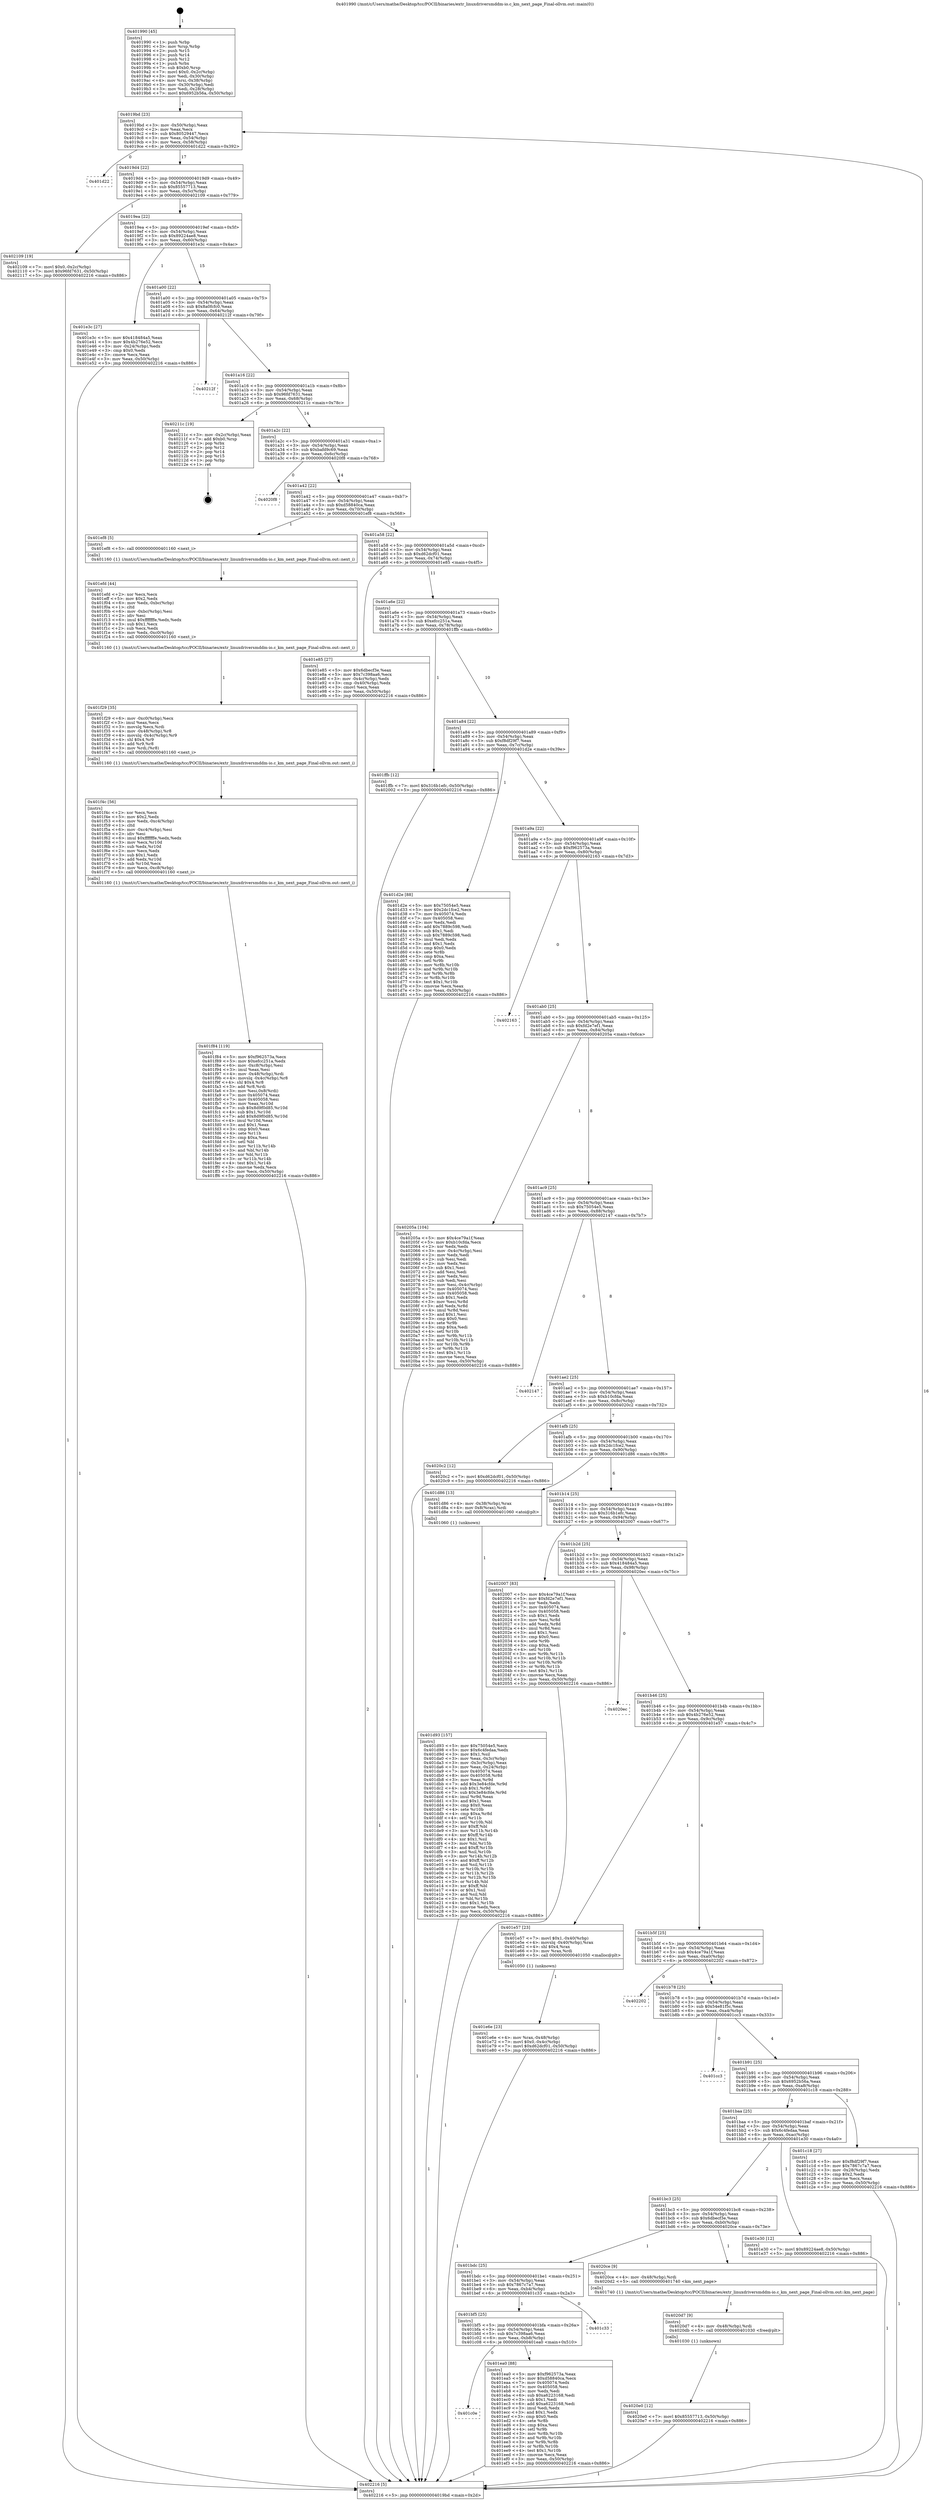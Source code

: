 digraph "0x401990" {
  label = "0x401990 (/mnt/c/Users/mathe/Desktop/tcc/POCII/binaries/extr_linuxdriversmddm-io.c_km_next_page_Final-ollvm.out::main(0))"
  labelloc = "t"
  node[shape=record]

  Entry [label="",width=0.3,height=0.3,shape=circle,fillcolor=black,style=filled]
  "0x4019bd" [label="{
     0x4019bd [23]\l
     | [instrs]\l
     &nbsp;&nbsp;0x4019bd \<+3\>: mov -0x50(%rbp),%eax\l
     &nbsp;&nbsp;0x4019c0 \<+2\>: mov %eax,%ecx\l
     &nbsp;&nbsp;0x4019c2 \<+6\>: sub $0x80529447,%ecx\l
     &nbsp;&nbsp;0x4019c8 \<+3\>: mov %eax,-0x54(%rbp)\l
     &nbsp;&nbsp;0x4019cb \<+3\>: mov %ecx,-0x58(%rbp)\l
     &nbsp;&nbsp;0x4019ce \<+6\>: je 0000000000401d22 \<main+0x392\>\l
  }"]
  "0x401d22" [label="{
     0x401d22\l
  }", style=dashed]
  "0x4019d4" [label="{
     0x4019d4 [22]\l
     | [instrs]\l
     &nbsp;&nbsp;0x4019d4 \<+5\>: jmp 00000000004019d9 \<main+0x49\>\l
     &nbsp;&nbsp;0x4019d9 \<+3\>: mov -0x54(%rbp),%eax\l
     &nbsp;&nbsp;0x4019dc \<+5\>: sub $0x85557713,%eax\l
     &nbsp;&nbsp;0x4019e1 \<+3\>: mov %eax,-0x5c(%rbp)\l
     &nbsp;&nbsp;0x4019e4 \<+6\>: je 0000000000402109 \<main+0x779\>\l
  }"]
  Exit [label="",width=0.3,height=0.3,shape=circle,fillcolor=black,style=filled,peripheries=2]
  "0x402109" [label="{
     0x402109 [19]\l
     | [instrs]\l
     &nbsp;&nbsp;0x402109 \<+7\>: movl $0x0,-0x2c(%rbp)\l
     &nbsp;&nbsp;0x402110 \<+7\>: movl $0x96fd7631,-0x50(%rbp)\l
     &nbsp;&nbsp;0x402117 \<+5\>: jmp 0000000000402216 \<main+0x886\>\l
  }"]
  "0x4019ea" [label="{
     0x4019ea [22]\l
     | [instrs]\l
     &nbsp;&nbsp;0x4019ea \<+5\>: jmp 00000000004019ef \<main+0x5f\>\l
     &nbsp;&nbsp;0x4019ef \<+3\>: mov -0x54(%rbp),%eax\l
     &nbsp;&nbsp;0x4019f2 \<+5\>: sub $0x89224ae8,%eax\l
     &nbsp;&nbsp;0x4019f7 \<+3\>: mov %eax,-0x60(%rbp)\l
     &nbsp;&nbsp;0x4019fa \<+6\>: je 0000000000401e3c \<main+0x4ac\>\l
  }"]
  "0x4020e0" [label="{
     0x4020e0 [12]\l
     | [instrs]\l
     &nbsp;&nbsp;0x4020e0 \<+7\>: movl $0x85557713,-0x50(%rbp)\l
     &nbsp;&nbsp;0x4020e7 \<+5\>: jmp 0000000000402216 \<main+0x886\>\l
  }"]
  "0x401e3c" [label="{
     0x401e3c [27]\l
     | [instrs]\l
     &nbsp;&nbsp;0x401e3c \<+5\>: mov $0x418484a5,%eax\l
     &nbsp;&nbsp;0x401e41 \<+5\>: mov $0x4b276e52,%ecx\l
     &nbsp;&nbsp;0x401e46 \<+3\>: mov -0x24(%rbp),%edx\l
     &nbsp;&nbsp;0x401e49 \<+3\>: cmp $0x0,%edx\l
     &nbsp;&nbsp;0x401e4c \<+3\>: cmove %ecx,%eax\l
     &nbsp;&nbsp;0x401e4f \<+3\>: mov %eax,-0x50(%rbp)\l
     &nbsp;&nbsp;0x401e52 \<+5\>: jmp 0000000000402216 \<main+0x886\>\l
  }"]
  "0x401a00" [label="{
     0x401a00 [22]\l
     | [instrs]\l
     &nbsp;&nbsp;0x401a00 \<+5\>: jmp 0000000000401a05 \<main+0x75\>\l
     &nbsp;&nbsp;0x401a05 \<+3\>: mov -0x54(%rbp),%eax\l
     &nbsp;&nbsp;0x401a08 \<+5\>: sub $0x8a0fcfc0,%eax\l
     &nbsp;&nbsp;0x401a0d \<+3\>: mov %eax,-0x64(%rbp)\l
     &nbsp;&nbsp;0x401a10 \<+6\>: je 000000000040212f \<main+0x79f\>\l
  }"]
  "0x4020d7" [label="{
     0x4020d7 [9]\l
     | [instrs]\l
     &nbsp;&nbsp;0x4020d7 \<+4\>: mov -0x48(%rbp),%rdi\l
     &nbsp;&nbsp;0x4020db \<+5\>: call 0000000000401030 \<free@plt\>\l
     | [calls]\l
     &nbsp;&nbsp;0x401030 \{1\} (unknown)\l
  }"]
  "0x40212f" [label="{
     0x40212f\l
  }", style=dashed]
  "0x401a16" [label="{
     0x401a16 [22]\l
     | [instrs]\l
     &nbsp;&nbsp;0x401a16 \<+5\>: jmp 0000000000401a1b \<main+0x8b\>\l
     &nbsp;&nbsp;0x401a1b \<+3\>: mov -0x54(%rbp),%eax\l
     &nbsp;&nbsp;0x401a1e \<+5\>: sub $0x96fd7631,%eax\l
     &nbsp;&nbsp;0x401a23 \<+3\>: mov %eax,-0x68(%rbp)\l
     &nbsp;&nbsp;0x401a26 \<+6\>: je 000000000040211c \<main+0x78c\>\l
  }"]
  "0x401f84" [label="{
     0x401f84 [119]\l
     | [instrs]\l
     &nbsp;&nbsp;0x401f84 \<+5\>: mov $0xf962573a,%ecx\l
     &nbsp;&nbsp;0x401f89 \<+5\>: mov $0xefcc251a,%edx\l
     &nbsp;&nbsp;0x401f8e \<+6\>: mov -0xc8(%rbp),%esi\l
     &nbsp;&nbsp;0x401f94 \<+3\>: imul %eax,%esi\l
     &nbsp;&nbsp;0x401f97 \<+4\>: mov -0x48(%rbp),%rdi\l
     &nbsp;&nbsp;0x401f9b \<+4\>: movslq -0x4c(%rbp),%r8\l
     &nbsp;&nbsp;0x401f9f \<+4\>: shl $0x4,%r8\l
     &nbsp;&nbsp;0x401fa3 \<+3\>: add %r8,%rdi\l
     &nbsp;&nbsp;0x401fa6 \<+3\>: mov %esi,0x8(%rdi)\l
     &nbsp;&nbsp;0x401fa9 \<+7\>: mov 0x405074,%eax\l
     &nbsp;&nbsp;0x401fb0 \<+7\>: mov 0x405058,%esi\l
     &nbsp;&nbsp;0x401fb7 \<+3\>: mov %eax,%r10d\l
     &nbsp;&nbsp;0x401fba \<+7\>: sub $0x8d9f0d85,%r10d\l
     &nbsp;&nbsp;0x401fc1 \<+4\>: sub $0x1,%r10d\l
     &nbsp;&nbsp;0x401fc5 \<+7\>: add $0x8d9f0d85,%r10d\l
     &nbsp;&nbsp;0x401fcc \<+4\>: imul %r10d,%eax\l
     &nbsp;&nbsp;0x401fd0 \<+3\>: and $0x1,%eax\l
     &nbsp;&nbsp;0x401fd3 \<+3\>: cmp $0x0,%eax\l
     &nbsp;&nbsp;0x401fd6 \<+4\>: sete %r11b\l
     &nbsp;&nbsp;0x401fda \<+3\>: cmp $0xa,%esi\l
     &nbsp;&nbsp;0x401fdd \<+3\>: setl %bl\l
     &nbsp;&nbsp;0x401fe0 \<+3\>: mov %r11b,%r14b\l
     &nbsp;&nbsp;0x401fe3 \<+3\>: and %bl,%r14b\l
     &nbsp;&nbsp;0x401fe6 \<+3\>: xor %bl,%r11b\l
     &nbsp;&nbsp;0x401fe9 \<+3\>: or %r11b,%r14b\l
     &nbsp;&nbsp;0x401fec \<+4\>: test $0x1,%r14b\l
     &nbsp;&nbsp;0x401ff0 \<+3\>: cmovne %edx,%ecx\l
     &nbsp;&nbsp;0x401ff3 \<+3\>: mov %ecx,-0x50(%rbp)\l
     &nbsp;&nbsp;0x401ff6 \<+5\>: jmp 0000000000402216 \<main+0x886\>\l
  }"]
  "0x40211c" [label="{
     0x40211c [19]\l
     | [instrs]\l
     &nbsp;&nbsp;0x40211c \<+3\>: mov -0x2c(%rbp),%eax\l
     &nbsp;&nbsp;0x40211f \<+7\>: add $0xb0,%rsp\l
     &nbsp;&nbsp;0x402126 \<+1\>: pop %rbx\l
     &nbsp;&nbsp;0x402127 \<+2\>: pop %r12\l
     &nbsp;&nbsp;0x402129 \<+2\>: pop %r14\l
     &nbsp;&nbsp;0x40212b \<+2\>: pop %r15\l
     &nbsp;&nbsp;0x40212d \<+1\>: pop %rbp\l
     &nbsp;&nbsp;0x40212e \<+1\>: ret\l
  }"]
  "0x401a2c" [label="{
     0x401a2c [22]\l
     | [instrs]\l
     &nbsp;&nbsp;0x401a2c \<+5\>: jmp 0000000000401a31 \<main+0xa1\>\l
     &nbsp;&nbsp;0x401a31 \<+3\>: mov -0x54(%rbp),%eax\l
     &nbsp;&nbsp;0x401a34 \<+5\>: sub $0xbafd9c69,%eax\l
     &nbsp;&nbsp;0x401a39 \<+3\>: mov %eax,-0x6c(%rbp)\l
     &nbsp;&nbsp;0x401a3c \<+6\>: je 00000000004020f8 \<main+0x768\>\l
  }"]
  "0x401f4c" [label="{
     0x401f4c [56]\l
     | [instrs]\l
     &nbsp;&nbsp;0x401f4c \<+2\>: xor %ecx,%ecx\l
     &nbsp;&nbsp;0x401f4e \<+5\>: mov $0x2,%edx\l
     &nbsp;&nbsp;0x401f53 \<+6\>: mov %edx,-0xc4(%rbp)\l
     &nbsp;&nbsp;0x401f59 \<+1\>: cltd\l
     &nbsp;&nbsp;0x401f5a \<+6\>: mov -0xc4(%rbp),%esi\l
     &nbsp;&nbsp;0x401f60 \<+2\>: idiv %esi\l
     &nbsp;&nbsp;0x401f62 \<+6\>: imul $0xfffffffe,%edx,%edx\l
     &nbsp;&nbsp;0x401f68 \<+3\>: mov %ecx,%r10d\l
     &nbsp;&nbsp;0x401f6b \<+3\>: sub %edx,%r10d\l
     &nbsp;&nbsp;0x401f6e \<+2\>: mov %ecx,%edx\l
     &nbsp;&nbsp;0x401f70 \<+3\>: sub $0x1,%edx\l
     &nbsp;&nbsp;0x401f73 \<+3\>: add %edx,%r10d\l
     &nbsp;&nbsp;0x401f76 \<+3\>: sub %r10d,%ecx\l
     &nbsp;&nbsp;0x401f79 \<+6\>: mov %ecx,-0xc8(%rbp)\l
     &nbsp;&nbsp;0x401f7f \<+5\>: call 0000000000401160 \<next_i\>\l
     | [calls]\l
     &nbsp;&nbsp;0x401160 \{1\} (/mnt/c/Users/mathe/Desktop/tcc/POCII/binaries/extr_linuxdriversmddm-io.c_km_next_page_Final-ollvm.out::next_i)\l
  }"]
  "0x4020f8" [label="{
     0x4020f8\l
  }", style=dashed]
  "0x401a42" [label="{
     0x401a42 [22]\l
     | [instrs]\l
     &nbsp;&nbsp;0x401a42 \<+5\>: jmp 0000000000401a47 \<main+0xb7\>\l
     &nbsp;&nbsp;0x401a47 \<+3\>: mov -0x54(%rbp),%eax\l
     &nbsp;&nbsp;0x401a4a \<+5\>: sub $0xd58840ca,%eax\l
     &nbsp;&nbsp;0x401a4f \<+3\>: mov %eax,-0x70(%rbp)\l
     &nbsp;&nbsp;0x401a52 \<+6\>: je 0000000000401ef8 \<main+0x568\>\l
  }"]
  "0x401f29" [label="{
     0x401f29 [35]\l
     | [instrs]\l
     &nbsp;&nbsp;0x401f29 \<+6\>: mov -0xc0(%rbp),%ecx\l
     &nbsp;&nbsp;0x401f2f \<+3\>: imul %eax,%ecx\l
     &nbsp;&nbsp;0x401f32 \<+3\>: movslq %ecx,%rdi\l
     &nbsp;&nbsp;0x401f35 \<+4\>: mov -0x48(%rbp),%r8\l
     &nbsp;&nbsp;0x401f39 \<+4\>: movslq -0x4c(%rbp),%r9\l
     &nbsp;&nbsp;0x401f3d \<+4\>: shl $0x4,%r9\l
     &nbsp;&nbsp;0x401f41 \<+3\>: add %r9,%r8\l
     &nbsp;&nbsp;0x401f44 \<+3\>: mov %rdi,(%r8)\l
     &nbsp;&nbsp;0x401f47 \<+5\>: call 0000000000401160 \<next_i\>\l
     | [calls]\l
     &nbsp;&nbsp;0x401160 \{1\} (/mnt/c/Users/mathe/Desktop/tcc/POCII/binaries/extr_linuxdriversmddm-io.c_km_next_page_Final-ollvm.out::next_i)\l
  }"]
  "0x401ef8" [label="{
     0x401ef8 [5]\l
     | [instrs]\l
     &nbsp;&nbsp;0x401ef8 \<+5\>: call 0000000000401160 \<next_i\>\l
     | [calls]\l
     &nbsp;&nbsp;0x401160 \{1\} (/mnt/c/Users/mathe/Desktop/tcc/POCII/binaries/extr_linuxdriversmddm-io.c_km_next_page_Final-ollvm.out::next_i)\l
  }"]
  "0x401a58" [label="{
     0x401a58 [22]\l
     | [instrs]\l
     &nbsp;&nbsp;0x401a58 \<+5\>: jmp 0000000000401a5d \<main+0xcd\>\l
     &nbsp;&nbsp;0x401a5d \<+3\>: mov -0x54(%rbp),%eax\l
     &nbsp;&nbsp;0x401a60 \<+5\>: sub $0xd62dcf01,%eax\l
     &nbsp;&nbsp;0x401a65 \<+3\>: mov %eax,-0x74(%rbp)\l
     &nbsp;&nbsp;0x401a68 \<+6\>: je 0000000000401e85 \<main+0x4f5\>\l
  }"]
  "0x401efd" [label="{
     0x401efd [44]\l
     | [instrs]\l
     &nbsp;&nbsp;0x401efd \<+2\>: xor %ecx,%ecx\l
     &nbsp;&nbsp;0x401eff \<+5\>: mov $0x2,%edx\l
     &nbsp;&nbsp;0x401f04 \<+6\>: mov %edx,-0xbc(%rbp)\l
     &nbsp;&nbsp;0x401f0a \<+1\>: cltd\l
     &nbsp;&nbsp;0x401f0b \<+6\>: mov -0xbc(%rbp),%esi\l
     &nbsp;&nbsp;0x401f11 \<+2\>: idiv %esi\l
     &nbsp;&nbsp;0x401f13 \<+6\>: imul $0xfffffffe,%edx,%edx\l
     &nbsp;&nbsp;0x401f19 \<+3\>: sub $0x1,%ecx\l
     &nbsp;&nbsp;0x401f1c \<+2\>: sub %ecx,%edx\l
     &nbsp;&nbsp;0x401f1e \<+6\>: mov %edx,-0xc0(%rbp)\l
     &nbsp;&nbsp;0x401f24 \<+5\>: call 0000000000401160 \<next_i\>\l
     | [calls]\l
     &nbsp;&nbsp;0x401160 \{1\} (/mnt/c/Users/mathe/Desktop/tcc/POCII/binaries/extr_linuxdriversmddm-io.c_km_next_page_Final-ollvm.out::next_i)\l
  }"]
  "0x401e85" [label="{
     0x401e85 [27]\l
     | [instrs]\l
     &nbsp;&nbsp;0x401e85 \<+5\>: mov $0x6dbecf3e,%eax\l
     &nbsp;&nbsp;0x401e8a \<+5\>: mov $0x7c398aa6,%ecx\l
     &nbsp;&nbsp;0x401e8f \<+3\>: mov -0x4c(%rbp),%edx\l
     &nbsp;&nbsp;0x401e92 \<+3\>: cmp -0x40(%rbp),%edx\l
     &nbsp;&nbsp;0x401e95 \<+3\>: cmovl %ecx,%eax\l
     &nbsp;&nbsp;0x401e98 \<+3\>: mov %eax,-0x50(%rbp)\l
     &nbsp;&nbsp;0x401e9b \<+5\>: jmp 0000000000402216 \<main+0x886\>\l
  }"]
  "0x401a6e" [label="{
     0x401a6e [22]\l
     | [instrs]\l
     &nbsp;&nbsp;0x401a6e \<+5\>: jmp 0000000000401a73 \<main+0xe3\>\l
     &nbsp;&nbsp;0x401a73 \<+3\>: mov -0x54(%rbp),%eax\l
     &nbsp;&nbsp;0x401a76 \<+5\>: sub $0xefcc251a,%eax\l
     &nbsp;&nbsp;0x401a7b \<+3\>: mov %eax,-0x78(%rbp)\l
     &nbsp;&nbsp;0x401a7e \<+6\>: je 0000000000401ffb \<main+0x66b\>\l
  }"]
  "0x401c0e" [label="{
     0x401c0e\l
  }", style=dashed]
  "0x401ffb" [label="{
     0x401ffb [12]\l
     | [instrs]\l
     &nbsp;&nbsp;0x401ffb \<+7\>: movl $0x316b1efc,-0x50(%rbp)\l
     &nbsp;&nbsp;0x402002 \<+5\>: jmp 0000000000402216 \<main+0x886\>\l
  }"]
  "0x401a84" [label="{
     0x401a84 [22]\l
     | [instrs]\l
     &nbsp;&nbsp;0x401a84 \<+5\>: jmp 0000000000401a89 \<main+0xf9\>\l
     &nbsp;&nbsp;0x401a89 \<+3\>: mov -0x54(%rbp),%eax\l
     &nbsp;&nbsp;0x401a8c \<+5\>: sub $0xf8df29f7,%eax\l
     &nbsp;&nbsp;0x401a91 \<+3\>: mov %eax,-0x7c(%rbp)\l
     &nbsp;&nbsp;0x401a94 \<+6\>: je 0000000000401d2e \<main+0x39e\>\l
  }"]
  "0x401ea0" [label="{
     0x401ea0 [88]\l
     | [instrs]\l
     &nbsp;&nbsp;0x401ea0 \<+5\>: mov $0xf962573a,%eax\l
     &nbsp;&nbsp;0x401ea5 \<+5\>: mov $0xd58840ca,%ecx\l
     &nbsp;&nbsp;0x401eaa \<+7\>: mov 0x405074,%edx\l
     &nbsp;&nbsp;0x401eb1 \<+7\>: mov 0x405058,%esi\l
     &nbsp;&nbsp;0x401eb8 \<+2\>: mov %edx,%edi\l
     &nbsp;&nbsp;0x401eba \<+6\>: sub $0xa6223168,%edi\l
     &nbsp;&nbsp;0x401ec0 \<+3\>: sub $0x1,%edi\l
     &nbsp;&nbsp;0x401ec3 \<+6\>: add $0xa6223168,%edi\l
     &nbsp;&nbsp;0x401ec9 \<+3\>: imul %edi,%edx\l
     &nbsp;&nbsp;0x401ecc \<+3\>: and $0x1,%edx\l
     &nbsp;&nbsp;0x401ecf \<+3\>: cmp $0x0,%edx\l
     &nbsp;&nbsp;0x401ed2 \<+4\>: sete %r8b\l
     &nbsp;&nbsp;0x401ed6 \<+3\>: cmp $0xa,%esi\l
     &nbsp;&nbsp;0x401ed9 \<+4\>: setl %r9b\l
     &nbsp;&nbsp;0x401edd \<+3\>: mov %r8b,%r10b\l
     &nbsp;&nbsp;0x401ee0 \<+3\>: and %r9b,%r10b\l
     &nbsp;&nbsp;0x401ee3 \<+3\>: xor %r9b,%r8b\l
     &nbsp;&nbsp;0x401ee6 \<+3\>: or %r8b,%r10b\l
     &nbsp;&nbsp;0x401ee9 \<+4\>: test $0x1,%r10b\l
     &nbsp;&nbsp;0x401eed \<+3\>: cmovne %ecx,%eax\l
     &nbsp;&nbsp;0x401ef0 \<+3\>: mov %eax,-0x50(%rbp)\l
     &nbsp;&nbsp;0x401ef3 \<+5\>: jmp 0000000000402216 \<main+0x886\>\l
  }"]
  "0x401d2e" [label="{
     0x401d2e [88]\l
     | [instrs]\l
     &nbsp;&nbsp;0x401d2e \<+5\>: mov $0x75054e5,%eax\l
     &nbsp;&nbsp;0x401d33 \<+5\>: mov $0x2dc1fce2,%ecx\l
     &nbsp;&nbsp;0x401d38 \<+7\>: mov 0x405074,%edx\l
     &nbsp;&nbsp;0x401d3f \<+7\>: mov 0x405058,%esi\l
     &nbsp;&nbsp;0x401d46 \<+2\>: mov %edx,%edi\l
     &nbsp;&nbsp;0x401d48 \<+6\>: add $0x7889c598,%edi\l
     &nbsp;&nbsp;0x401d4e \<+3\>: sub $0x1,%edi\l
     &nbsp;&nbsp;0x401d51 \<+6\>: sub $0x7889c598,%edi\l
     &nbsp;&nbsp;0x401d57 \<+3\>: imul %edi,%edx\l
     &nbsp;&nbsp;0x401d5a \<+3\>: and $0x1,%edx\l
     &nbsp;&nbsp;0x401d5d \<+3\>: cmp $0x0,%edx\l
     &nbsp;&nbsp;0x401d60 \<+4\>: sete %r8b\l
     &nbsp;&nbsp;0x401d64 \<+3\>: cmp $0xa,%esi\l
     &nbsp;&nbsp;0x401d67 \<+4\>: setl %r9b\l
     &nbsp;&nbsp;0x401d6b \<+3\>: mov %r8b,%r10b\l
     &nbsp;&nbsp;0x401d6e \<+3\>: and %r9b,%r10b\l
     &nbsp;&nbsp;0x401d71 \<+3\>: xor %r9b,%r8b\l
     &nbsp;&nbsp;0x401d74 \<+3\>: or %r8b,%r10b\l
     &nbsp;&nbsp;0x401d77 \<+4\>: test $0x1,%r10b\l
     &nbsp;&nbsp;0x401d7b \<+3\>: cmovne %ecx,%eax\l
     &nbsp;&nbsp;0x401d7e \<+3\>: mov %eax,-0x50(%rbp)\l
     &nbsp;&nbsp;0x401d81 \<+5\>: jmp 0000000000402216 \<main+0x886\>\l
  }"]
  "0x401a9a" [label="{
     0x401a9a [22]\l
     | [instrs]\l
     &nbsp;&nbsp;0x401a9a \<+5\>: jmp 0000000000401a9f \<main+0x10f\>\l
     &nbsp;&nbsp;0x401a9f \<+3\>: mov -0x54(%rbp),%eax\l
     &nbsp;&nbsp;0x401aa2 \<+5\>: sub $0xf962573a,%eax\l
     &nbsp;&nbsp;0x401aa7 \<+3\>: mov %eax,-0x80(%rbp)\l
     &nbsp;&nbsp;0x401aaa \<+6\>: je 0000000000402163 \<main+0x7d3\>\l
  }"]
  "0x401bf5" [label="{
     0x401bf5 [25]\l
     | [instrs]\l
     &nbsp;&nbsp;0x401bf5 \<+5\>: jmp 0000000000401bfa \<main+0x26a\>\l
     &nbsp;&nbsp;0x401bfa \<+3\>: mov -0x54(%rbp),%eax\l
     &nbsp;&nbsp;0x401bfd \<+5\>: sub $0x7c398aa6,%eax\l
     &nbsp;&nbsp;0x401c02 \<+6\>: mov %eax,-0xb8(%rbp)\l
     &nbsp;&nbsp;0x401c08 \<+6\>: je 0000000000401ea0 \<main+0x510\>\l
  }"]
  "0x402163" [label="{
     0x402163\l
  }", style=dashed]
  "0x401ab0" [label="{
     0x401ab0 [25]\l
     | [instrs]\l
     &nbsp;&nbsp;0x401ab0 \<+5\>: jmp 0000000000401ab5 \<main+0x125\>\l
     &nbsp;&nbsp;0x401ab5 \<+3\>: mov -0x54(%rbp),%eax\l
     &nbsp;&nbsp;0x401ab8 \<+5\>: sub $0xfd2e7ef1,%eax\l
     &nbsp;&nbsp;0x401abd \<+6\>: mov %eax,-0x84(%rbp)\l
     &nbsp;&nbsp;0x401ac3 \<+6\>: je 000000000040205a \<main+0x6ca\>\l
  }"]
  "0x401c33" [label="{
     0x401c33\l
  }", style=dashed]
  "0x40205a" [label="{
     0x40205a [104]\l
     | [instrs]\l
     &nbsp;&nbsp;0x40205a \<+5\>: mov $0x4ce79a1f,%eax\l
     &nbsp;&nbsp;0x40205f \<+5\>: mov $0xb10cfda,%ecx\l
     &nbsp;&nbsp;0x402064 \<+2\>: xor %edx,%edx\l
     &nbsp;&nbsp;0x402066 \<+3\>: mov -0x4c(%rbp),%esi\l
     &nbsp;&nbsp;0x402069 \<+2\>: mov %edx,%edi\l
     &nbsp;&nbsp;0x40206b \<+2\>: sub %esi,%edi\l
     &nbsp;&nbsp;0x40206d \<+2\>: mov %edx,%esi\l
     &nbsp;&nbsp;0x40206f \<+3\>: sub $0x1,%esi\l
     &nbsp;&nbsp;0x402072 \<+2\>: add %esi,%edi\l
     &nbsp;&nbsp;0x402074 \<+2\>: mov %edx,%esi\l
     &nbsp;&nbsp;0x402076 \<+2\>: sub %edi,%esi\l
     &nbsp;&nbsp;0x402078 \<+3\>: mov %esi,-0x4c(%rbp)\l
     &nbsp;&nbsp;0x40207b \<+7\>: mov 0x405074,%esi\l
     &nbsp;&nbsp;0x402082 \<+7\>: mov 0x405058,%edi\l
     &nbsp;&nbsp;0x402089 \<+3\>: sub $0x1,%edx\l
     &nbsp;&nbsp;0x40208c \<+3\>: mov %esi,%r8d\l
     &nbsp;&nbsp;0x40208f \<+3\>: add %edx,%r8d\l
     &nbsp;&nbsp;0x402092 \<+4\>: imul %r8d,%esi\l
     &nbsp;&nbsp;0x402096 \<+3\>: and $0x1,%esi\l
     &nbsp;&nbsp;0x402099 \<+3\>: cmp $0x0,%esi\l
     &nbsp;&nbsp;0x40209c \<+4\>: sete %r9b\l
     &nbsp;&nbsp;0x4020a0 \<+3\>: cmp $0xa,%edi\l
     &nbsp;&nbsp;0x4020a3 \<+4\>: setl %r10b\l
     &nbsp;&nbsp;0x4020a7 \<+3\>: mov %r9b,%r11b\l
     &nbsp;&nbsp;0x4020aa \<+3\>: and %r10b,%r11b\l
     &nbsp;&nbsp;0x4020ad \<+3\>: xor %r10b,%r9b\l
     &nbsp;&nbsp;0x4020b0 \<+3\>: or %r9b,%r11b\l
     &nbsp;&nbsp;0x4020b3 \<+4\>: test $0x1,%r11b\l
     &nbsp;&nbsp;0x4020b7 \<+3\>: cmovne %ecx,%eax\l
     &nbsp;&nbsp;0x4020ba \<+3\>: mov %eax,-0x50(%rbp)\l
     &nbsp;&nbsp;0x4020bd \<+5\>: jmp 0000000000402216 \<main+0x886\>\l
  }"]
  "0x401ac9" [label="{
     0x401ac9 [25]\l
     | [instrs]\l
     &nbsp;&nbsp;0x401ac9 \<+5\>: jmp 0000000000401ace \<main+0x13e\>\l
     &nbsp;&nbsp;0x401ace \<+3\>: mov -0x54(%rbp),%eax\l
     &nbsp;&nbsp;0x401ad1 \<+5\>: sub $0x75054e5,%eax\l
     &nbsp;&nbsp;0x401ad6 \<+6\>: mov %eax,-0x88(%rbp)\l
     &nbsp;&nbsp;0x401adc \<+6\>: je 0000000000402147 \<main+0x7b7\>\l
  }"]
  "0x401bdc" [label="{
     0x401bdc [25]\l
     | [instrs]\l
     &nbsp;&nbsp;0x401bdc \<+5\>: jmp 0000000000401be1 \<main+0x251\>\l
     &nbsp;&nbsp;0x401be1 \<+3\>: mov -0x54(%rbp),%eax\l
     &nbsp;&nbsp;0x401be4 \<+5\>: sub $0x7867c7a7,%eax\l
     &nbsp;&nbsp;0x401be9 \<+6\>: mov %eax,-0xb4(%rbp)\l
     &nbsp;&nbsp;0x401bef \<+6\>: je 0000000000401c33 \<main+0x2a3\>\l
  }"]
  "0x402147" [label="{
     0x402147\l
  }", style=dashed]
  "0x401ae2" [label="{
     0x401ae2 [25]\l
     | [instrs]\l
     &nbsp;&nbsp;0x401ae2 \<+5\>: jmp 0000000000401ae7 \<main+0x157\>\l
     &nbsp;&nbsp;0x401ae7 \<+3\>: mov -0x54(%rbp),%eax\l
     &nbsp;&nbsp;0x401aea \<+5\>: sub $0xb10cfda,%eax\l
     &nbsp;&nbsp;0x401aef \<+6\>: mov %eax,-0x8c(%rbp)\l
     &nbsp;&nbsp;0x401af5 \<+6\>: je 00000000004020c2 \<main+0x732\>\l
  }"]
  "0x4020ce" [label="{
     0x4020ce [9]\l
     | [instrs]\l
     &nbsp;&nbsp;0x4020ce \<+4\>: mov -0x48(%rbp),%rdi\l
     &nbsp;&nbsp;0x4020d2 \<+5\>: call 0000000000401740 \<km_next_page\>\l
     | [calls]\l
     &nbsp;&nbsp;0x401740 \{1\} (/mnt/c/Users/mathe/Desktop/tcc/POCII/binaries/extr_linuxdriversmddm-io.c_km_next_page_Final-ollvm.out::km_next_page)\l
  }"]
  "0x4020c2" [label="{
     0x4020c2 [12]\l
     | [instrs]\l
     &nbsp;&nbsp;0x4020c2 \<+7\>: movl $0xd62dcf01,-0x50(%rbp)\l
     &nbsp;&nbsp;0x4020c9 \<+5\>: jmp 0000000000402216 \<main+0x886\>\l
  }"]
  "0x401afb" [label="{
     0x401afb [25]\l
     | [instrs]\l
     &nbsp;&nbsp;0x401afb \<+5\>: jmp 0000000000401b00 \<main+0x170\>\l
     &nbsp;&nbsp;0x401b00 \<+3\>: mov -0x54(%rbp),%eax\l
     &nbsp;&nbsp;0x401b03 \<+5\>: sub $0x2dc1fce2,%eax\l
     &nbsp;&nbsp;0x401b08 \<+6\>: mov %eax,-0x90(%rbp)\l
     &nbsp;&nbsp;0x401b0e \<+6\>: je 0000000000401d86 \<main+0x3f6\>\l
  }"]
  "0x401e6e" [label="{
     0x401e6e [23]\l
     | [instrs]\l
     &nbsp;&nbsp;0x401e6e \<+4\>: mov %rax,-0x48(%rbp)\l
     &nbsp;&nbsp;0x401e72 \<+7\>: movl $0x0,-0x4c(%rbp)\l
     &nbsp;&nbsp;0x401e79 \<+7\>: movl $0xd62dcf01,-0x50(%rbp)\l
     &nbsp;&nbsp;0x401e80 \<+5\>: jmp 0000000000402216 \<main+0x886\>\l
  }"]
  "0x401d86" [label="{
     0x401d86 [13]\l
     | [instrs]\l
     &nbsp;&nbsp;0x401d86 \<+4\>: mov -0x38(%rbp),%rax\l
     &nbsp;&nbsp;0x401d8a \<+4\>: mov 0x8(%rax),%rdi\l
     &nbsp;&nbsp;0x401d8e \<+5\>: call 0000000000401060 \<atoi@plt\>\l
     | [calls]\l
     &nbsp;&nbsp;0x401060 \{1\} (unknown)\l
  }"]
  "0x401b14" [label="{
     0x401b14 [25]\l
     | [instrs]\l
     &nbsp;&nbsp;0x401b14 \<+5\>: jmp 0000000000401b19 \<main+0x189\>\l
     &nbsp;&nbsp;0x401b19 \<+3\>: mov -0x54(%rbp),%eax\l
     &nbsp;&nbsp;0x401b1c \<+5\>: sub $0x316b1efc,%eax\l
     &nbsp;&nbsp;0x401b21 \<+6\>: mov %eax,-0x94(%rbp)\l
     &nbsp;&nbsp;0x401b27 \<+6\>: je 0000000000402007 \<main+0x677\>\l
  }"]
  "0x401bc3" [label="{
     0x401bc3 [25]\l
     | [instrs]\l
     &nbsp;&nbsp;0x401bc3 \<+5\>: jmp 0000000000401bc8 \<main+0x238\>\l
     &nbsp;&nbsp;0x401bc8 \<+3\>: mov -0x54(%rbp),%eax\l
     &nbsp;&nbsp;0x401bcb \<+5\>: sub $0x6dbecf3e,%eax\l
     &nbsp;&nbsp;0x401bd0 \<+6\>: mov %eax,-0xb0(%rbp)\l
     &nbsp;&nbsp;0x401bd6 \<+6\>: je 00000000004020ce \<main+0x73e\>\l
  }"]
  "0x402007" [label="{
     0x402007 [83]\l
     | [instrs]\l
     &nbsp;&nbsp;0x402007 \<+5\>: mov $0x4ce79a1f,%eax\l
     &nbsp;&nbsp;0x40200c \<+5\>: mov $0xfd2e7ef1,%ecx\l
     &nbsp;&nbsp;0x402011 \<+2\>: xor %edx,%edx\l
     &nbsp;&nbsp;0x402013 \<+7\>: mov 0x405074,%esi\l
     &nbsp;&nbsp;0x40201a \<+7\>: mov 0x405058,%edi\l
     &nbsp;&nbsp;0x402021 \<+3\>: sub $0x1,%edx\l
     &nbsp;&nbsp;0x402024 \<+3\>: mov %esi,%r8d\l
     &nbsp;&nbsp;0x402027 \<+3\>: add %edx,%r8d\l
     &nbsp;&nbsp;0x40202a \<+4\>: imul %r8d,%esi\l
     &nbsp;&nbsp;0x40202e \<+3\>: and $0x1,%esi\l
     &nbsp;&nbsp;0x402031 \<+3\>: cmp $0x0,%esi\l
     &nbsp;&nbsp;0x402034 \<+4\>: sete %r9b\l
     &nbsp;&nbsp;0x402038 \<+3\>: cmp $0xa,%edi\l
     &nbsp;&nbsp;0x40203b \<+4\>: setl %r10b\l
     &nbsp;&nbsp;0x40203f \<+3\>: mov %r9b,%r11b\l
     &nbsp;&nbsp;0x402042 \<+3\>: and %r10b,%r11b\l
     &nbsp;&nbsp;0x402045 \<+3\>: xor %r10b,%r9b\l
     &nbsp;&nbsp;0x402048 \<+3\>: or %r9b,%r11b\l
     &nbsp;&nbsp;0x40204b \<+4\>: test $0x1,%r11b\l
     &nbsp;&nbsp;0x40204f \<+3\>: cmovne %ecx,%eax\l
     &nbsp;&nbsp;0x402052 \<+3\>: mov %eax,-0x50(%rbp)\l
     &nbsp;&nbsp;0x402055 \<+5\>: jmp 0000000000402216 \<main+0x886\>\l
  }"]
  "0x401b2d" [label="{
     0x401b2d [25]\l
     | [instrs]\l
     &nbsp;&nbsp;0x401b2d \<+5\>: jmp 0000000000401b32 \<main+0x1a2\>\l
     &nbsp;&nbsp;0x401b32 \<+3\>: mov -0x54(%rbp),%eax\l
     &nbsp;&nbsp;0x401b35 \<+5\>: sub $0x418484a5,%eax\l
     &nbsp;&nbsp;0x401b3a \<+6\>: mov %eax,-0x98(%rbp)\l
     &nbsp;&nbsp;0x401b40 \<+6\>: je 00000000004020ec \<main+0x75c\>\l
  }"]
  "0x401e30" [label="{
     0x401e30 [12]\l
     | [instrs]\l
     &nbsp;&nbsp;0x401e30 \<+7\>: movl $0x89224ae8,-0x50(%rbp)\l
     &nbsp;&nbsp;0x401e37 \<+5\>: jmp 0000000000402216 \<main+0x886\>\l
  }"]
  "0x4020ec" [label="{
     0x4020ec\l
  }", style=dashed]
  "0x401b46" [label="{
     0x401b46 [25]\l
     | [instrs]\l
     &nbsp;&nbsp;0x401b46 \<+5\>: jmp 0000000000401b4b \<main+0x1bb\>\l
     &nbsp;&nbsp;0x401b4b \<+3\>: mov -0x54(%rbp),%eax\l
     &nbsp;&nbsp;0x401b4e \<+5\>: sub $0x4b276e52,%eax\l
     &nbsp;&nbsp;0x401b53 \<+6\>: mov %eax,-0x9c(%rbp)\l
     &nbsp;&nbsp;0x401b59 \<+6\>: je 0000000000401e57 \<main+0x4c7\>\l
  }"]
  "0x401d93" [label="{
     0x401d93 [157]\l
     | [instrs]\l
     &nbsp;&nbsp;0x401d93 \<+5\>: mov $0x75054e5,%ecx\l
     &nbsp;&nbsp;0x401d98 \<+5\>: mov $0x6c4fedaa,%edx\l
     &nbsp;&nbsp;0x401d9d \<+3\>: mov $0x1,%sil\l
     &nbsp;&nbsp;0x401da0 \<+3\>: mov %eax,-0x3c(%rbp)\l
     &nbsp;&nbsp;0x401da3 \<+3\>: mov -0x3c(%rbp),%eax\l
     &nbsp;&nbsp;0x401da6 \<+3\>: mov %eax,-0x24(%rbp)\l
     &nbsp;&nbsp;0x401da9 \<+7\>: mov 0x405074,%eax\l
     &nbsp;&nbsp;0x401db0 \<+8\>: mov 0x405058,%r8d\l
     &nbsp;&nbsp;0x401db8 \<+3\>: mov %eax,%r9d\l
     &nbsp;&nbsp;0x401dbb \<+7\>: add $0x3e84cfde,%r9d\l
     &nbsp;&nbsp;0x401dc2 \<+4\>: sub $0x1,%r9d\l
     &nbsp;&nbsp;0x401dc6 \<+7\>: sub $0x3e84cfde,%r9d\l
     &nbsp;&nbsp;0x401dcd \<+4\>: imul %r9d,%eax\l
     &nbsp;&nbsp;0x401dd1 \<+3\>: and $0x1,%eax\l
     &nbsp;&nbsp;0x401dd4 \<+3\>: cmp $0x0,%eax\l
     &nbsp;&nbsp;0x401dd7 \<+4\>: sete %r10b\l
     &nbsp;&nbsp;0x401ddb \<+4\>: cmp $0xa,%r8d\l
     &nbsp;&nbsp;0x401ddf \<+4\>: setl %r11b\l
     &nbsp;&nbsp;0x401de3 \<+3\>: mov %r10b,%bl\l
     &nbsp;&nbsp;0x401de6 \<+3\>: xor $0xff,%bl\l
     &nbsp;&nbsp;0x401de9 \<+3\>: mov %r11b,%r14b\l
     &nbsp;&nbsp;0x401dec \<+4\>: xor $0xff,%r14b\l
     &nbsp;&nbsp;0x401df0 \<+4\>: xor $0x1,%sil\l
     &nbsp;&nbsp;0x401df4 \<+3\>: mov %bl,%r15b\l
     &nbsp;&nbsp;0x401df7 \<+4\>: and $0xff,%r15b\l
     &nbsp;&nbsp;0x401dfb \<+3\>: and %sil,%r10b\l
     &nbsp;&nbsp;0x401dfe \<+3\>: mov %r14b,%r12b\l
     &nbsp;&nbsp;0x401e01 \<+4\>: and $0xff,%r12b\l
     &nbsp;&nbsp;0x401e05 \<+3\>: and %sil,%r11b\l
     &nbsp;&nbsp;0x401e08 \<+3\>: or %r10b,%r15b\l
     &nbsp;&nbsp;0x401e0b \<+3\>: or %r11b,%r12b\l
     &nbsp;&nbsp;0x401e0e \<+3\>: xor %r12b,%r15b\l
     &nbsp;&nbsp;0x401e11 \<+3\>: or %r14b,%bl\l
     &nbsp;&nbsp;0x401e14 \<+3\>: xor $0xff,%bl\l
     &nbsp;&nbsp;0x401e17 \<+4\>: or $0x1,%sil\l
     &nbsp;&nbsp;0x401e1b \<+3\>: and %sil,%bl\l
     &nbsp;&nbsp;0x401e1e \<+3\>: or %bl,%r15b\l
     &nbsp;&nbsp;0x401e21 \<+4\>: test $0x1,%r15b\l
     &nbsp;&nbsp;0x401e25 \<+3\>: cmovne %edx,%ecx\l
     &nbsp;&nbsp;0x401e28 \<+3\>: mov %ecx,-0x50(%rbp)\l
     &nbsp;&nbsp;0x401e2b \<+5\>: jmp 0000000000402216 \<main+0x886\>\l
  }"]
  "0x401e57" [label="{
     0x401e57 [23]\l
     | [instrs]\l
     &nbsp;&nbsp;0x401e57 \<+7\>: movl $0x1,-0x40(%rbp)\l
     &nbsp;&nbsp;0x401e5e \<+4\>: movslq -0x40(%rbp),%rax\l
     &nbsp;&nbsp;0x401e62 \<+4\>: shl $0x4,%rax\l
     &nbsp;&nbsp;0x401e66 \<+3\>: mov %rax,%rdi\l
     &nbsp;&nbsp;0x401e69 \<+5\>: call 0000000000401050 \<malloc@plt\>\l
     | [calls]\l
     &nbsp;&nbsp;0x401050 \{1\} (unknown)\l
  }"]
  "0x401b5f" [label="{
     0x401b5f [25]\l
     | [instrs]\l
     &nbsp;&nbsp;0x401b5f \<+5\>: jmp 0000000000401b64 \<main+0x1d4\>\l
     &nbsp;&nbsp;0x401b64 \<+3\>: mov -0x54(%rbp),%eax\l
     &nbsp;&nbsp;0x401b67 \<+5\>: sub $0x4ce79a1f,%eax\l
     &nbsp;&nbsp;0x401b6c \<+6\>: mov %eax,-0xa0(%rbp)\l
     &nbsp;&nbsp;0x401b72 \<+6\>: je 0000000000402202 \<main+0x872\>\l
  }"]
  "0x401990" [label="{
     0x401990 [45]\l
     | [instrs]\l
     &nbsp;&nbsp;0x401990 \<+1\>: push %rbp\l
     &nbsp;&nbsp;0x401991 \<+3\>: mov %rsp,%rbp\l
     &nbsp;&nbsp;0x401994 \<+2\>: push %r15\l
     &nbsp;&nbsp;0x401996 \<+2\>: push %r14\l
     &nbsp;&nbsp;0x401998 \<+2\>: push %r12\l
     &nbsp;&nbsp;0x40199a \<+1\>: push %rbx\l
     &nbsp;&nbsp;0x40199b \<+7\>: sub $0xb0,%rsp\l
     &nbsp;&nbsp;0x4019a2 \<+7\>: movl $0x0,-0x2c(%rbp)\l
     &nbsp;&nbsp;0x4019a9 \<+3\>: mov %edi,-0x30(%rbp)\l
     &nbsp;&nbsp;0x4019ac \<+4\>: mov %rsi,-0x38(%rbp)\l
     &nbsp;&nbsp;0x4019b0 \<+3\>: mov -0x30(%rbp),%edi\l
     &nbsp;&nbsp;0x4019b3 \<+3\>: mov %edi,-0x28(%rbp)\l
     &nbsp;&nbsp;0x4019b6 \<+7\>: movl $0x6952b56a,-0x50(%rbp)\l
  }"]
  "0x402202" [label="{
     0x402202\l
  }", style=dashed]
  "0x401b78" [label="{
     0x401b78 [25]\l
     | [instrs]\l
     &nbsp;&nbsp;0x401b78 \<+5\>: jmp 0000000000401b7d \<main+0x1ed\>\l
     &nbsp;&nbsp;0x401b7d \<+3\>: mov -0x54(%rbp),%eax\l
     &nbsp;&nbsp;0x401b80 \<+5\>: sub $0x54e81f5c,%eax\l
     &nbsp;&nbsp;0x401b85 \<+6\>: mov %eax,-0xa4(%rbp)\l
     &nbsp;&nbsp;0x401b8b \<+6\>: je 0000000000401cc3 \<main+0x333\>\l
  }"]
  "0x402216" [label="{
     0x402216 [5]\l
     | [instrs]\l
     &nbsp;&nbsp;0x402216 \<+5\>: jmp 00000000004019bd \<main+0x2d\>\l
  }"]
  "0x401cc3" [label="{
     0x401cc3\l
  }", style=dashed]
  "0x401b91" [label="{
     0x401b91 [25]\l
     | [instrs]\l
     &nbsp;&nbsp;0x401b91 \<+5\>: jmp 0000000000401b96 \<main+0x206\>\l
     &nbsp;&nbsp;0x401b96 \<+3\>: mov -0x54(%rbp),%eax\l
     &nbsp;&nbsp;0x401b99 \<+5\>: sub $0x6952b56a,%eax\l
     &nbsp;&nbsp;0x401b9e \<+6\>: mov %eax,-0xa8(%rbp)\l
     &nbsp;&nbsp;0x401ba4 \<+6\>: je 0000000000401c18 \<main+0x288\>\l
  }"]
  "0x401baa" [label="{
     0x401baa [25]\l
     | [instrs]\l
     &nbsp;&nbsp;0x401baa \<+5\>: jmp 0000000000401baf \<main+0x21f\>\l
     &nbsp;&nbsp;0x401baf \<+3\>: mov -0x54(%rbp),%eax\l
     &nbsp;&nbsp;0x401bb2 \<+5\>: sub $0x6c4fedaa,%eax\l
     &nbsp;&nbsp;0x401bb7 \<+6\>: mov %eax,-0xac(%rbp)\l
     &nbsp;&nbsp;0x401bbd \<+6\>: je 0000000000401e30 \<main+0x4a0\>\l
  }"]
  "0x401c18" [label="{
     0x401c18 [27]\l
     | [instrs]\l
     &nbsp;&nbsp;0x401c18 \<+5\>: mov $0xf8df29f7,%eax\l
     &nbsp;&nbsp;0x401c1d \<+5\>: mov $0x7867c7a7,%ecx\l
     &nbsp;&nbsp;0x401c22 \<+3\>: mov -0x28(%rbp),%edx\l
     &nbsp;&nbsp;0x401c25 \<+3\>: cmp $0x2,%edx\l
     &nbsp;&nbsp;0x401c28 \<+3\>: cmovne %ecx,%eax\l
     &nbsp;&nbsp;0x401c2b \<+3\>: mov %eax,-0x50(%rbp)\l
     &nbsp;&nbsp;0x401c2e \<+5\>: jmp 0000000000402216 \<main+0x886\>\l
  }"]
  Entry -> "0x401990" [label=" 1"]
  "0x4019bd" -> "0x401d22" [label=" 0"]
  "0x4019bd" -> "0x4019d4" [label=" 17"]
  "0x40211c" -> Exit [label=" 1"]
  "0x4019d4" -> "0x402109" [label=" 1"]
  "0x4019d4" -> "0x4019ea" [label=" 16"]
  "0x402109" -> "0x402216" [label=" 1"]
  "0x4019ea" -> "0x401e3c" [label=" 1"]
  "0x4019ea" -> "0x401a00" [label=" 15"]
  "0x4020e0" -> "0x402216" [label=" 1"]
  "0x401a00" -> "0x40212f" [label=" 0"]
  "0x401a00" -> "0x401a16" [label=" 15"]
  "0x4020d7" -> "0x4020e0" [label=" 1"]
  "0x401a16" -> "0x40211c" [label=" 1"]
  "0x401a16" -> "0x401a2c" [label=" 14"]
  "0x4020ce" -> "0x4020d7" [label=" 1"]
  "0x401a2c" -> "0x4020f8" [label=" 0"]
  "0x401a2c" -> "0x401a42" [label=" 14"]
  "0x4020c2" -> "0x402216" [label=" 1"]
  "0x401a42" -> "0x401ef8" [label=" 1"]
  "0x401a42" -> "0x401a58" [label=" 13"]
  "0x40205a" -> "0x402216" [label=" 1"]
  "0x401a58" -> "0x401e85" [label=" 2"]
  "0x401a58" -> "0x401a6e" [label=" 11"]
  "0x402007" -> "0x402216" [label=" 1"]
  "0x401a6e" -> "0x401ffb" [label=" 1"]
  "0x401a6e" -> "0x401a84" [label=" 10"]
  "0x401ffb" -> "0x402216" [label=" 1"]
  "0x401a84" -> "0x401d2e" [label=" 1"]
  "0x401a84" -> "0x401a9a" [label=" 9"]
  "0x401f84" -> "0x402216" [label=" 1"]
  "0x401a9a" -> "0x402163" [label=" 0"]
  "0x401a9a" -> "0x401ab0" [label=" 9"]
  "0x401f29" -> "0x401f4c" [label=" 1"]
  "0x401ab0" -> "0x40205a" [label=" 1"]
  "0x401ab0" -> "0x401ac9" [label=" 8"]
  "0x401efd" -> "0x401f29" [label=" 1"]
  "0x401ac9" -> "0x402147" [label=" 0"]
  "0x401ac9" -> "0x401ae2" [label=" 8"]
  "0x401ea0" -> "0x402216" [label=" 1"]
  "0x401ae2" -> "0x4020c2" [label=" 1"]
  "0x401ae2" -> "0x401afb" [label=" 7"]
  "0x401bf5" -> "0x401c0e" [label=" 0"]
  "0x401afb" -> "0x401d86" [label=" 1"]
  "0x401afb" -> "0x401b14" [label=" 6"]
  "0x401f4c" -> "0x401f84" [label=" 1"]
  "0x401b14" -> "0x402007" [label=" 1"]
  "0x401b14" -> "0x401b2d" [label=" 5"]
  "0x401bdc" -> "0x401bf5" [label=" 1"]
  "0x401b2d" -> "0x4020ec" [label=" 0"]
  "0x401b2d" -> "0x401b46" [label=" 5"]
  "0x401bdc" -> "0x401c33" [label=" 0"]
  "0x401b46" -> "0x401e57" [label=" 1"]
  "0x401b46" -> "0x401b5f" [label=" 4"]
  "0x401bc3" -> "0x401bdc" [label=" 1"]
  "0x401b5f" -> "0x402202" [label=" 0"]
  "0x401b5f" -> "0x401b78" [label=" 4"]
  "0x401bc3" -> "0x4020ce" [label=" 1"]
  "0x401b78" -> "0x401cc3" [label=" 0"]
  "0x401b78" -> "0x401b91" [label=" 4"]
  "0x401bf5" -> "0x401ea0" [label=" 1"]
  "0x401b91" -> "0x401c18" [label=" 1"]
  "0x401b91" -> "0x401baa" [label=" 3"]
  "0x401c18" -> "0x402216" [label=" 1"]
  "0x401990" -> "0x4019bd" [label=" 1"]
  "0x402216" -> "0x4019bd" [label=" 16"]
  "0x401d2e" -> "0x402216" [label=" 1"]
  "0x401d86" -> "0x401d93" [label=" 1"]
  "0x401d93" -> "0x402216" [label=" 1"]
  "0x401ef8" -> "0x401efd" [label=" 1"]
  "0x401baa" -> "0x401e30" [label=" 1"]
  "0x401baa" -> "0x401bc3" [label=" 2"]
  "0x401e30" -> "0x402216" [label=" 1"]
  "0x401e3c" -> "0x402216" [label=" 1"]
  "0x401e57" -> "0x401e6e" [label=" 1"]
  "0x401e6e" -> "0x402216" [label=" 1"]
  "0x401e85" -> "0x402216" [label=" 2"]
}
